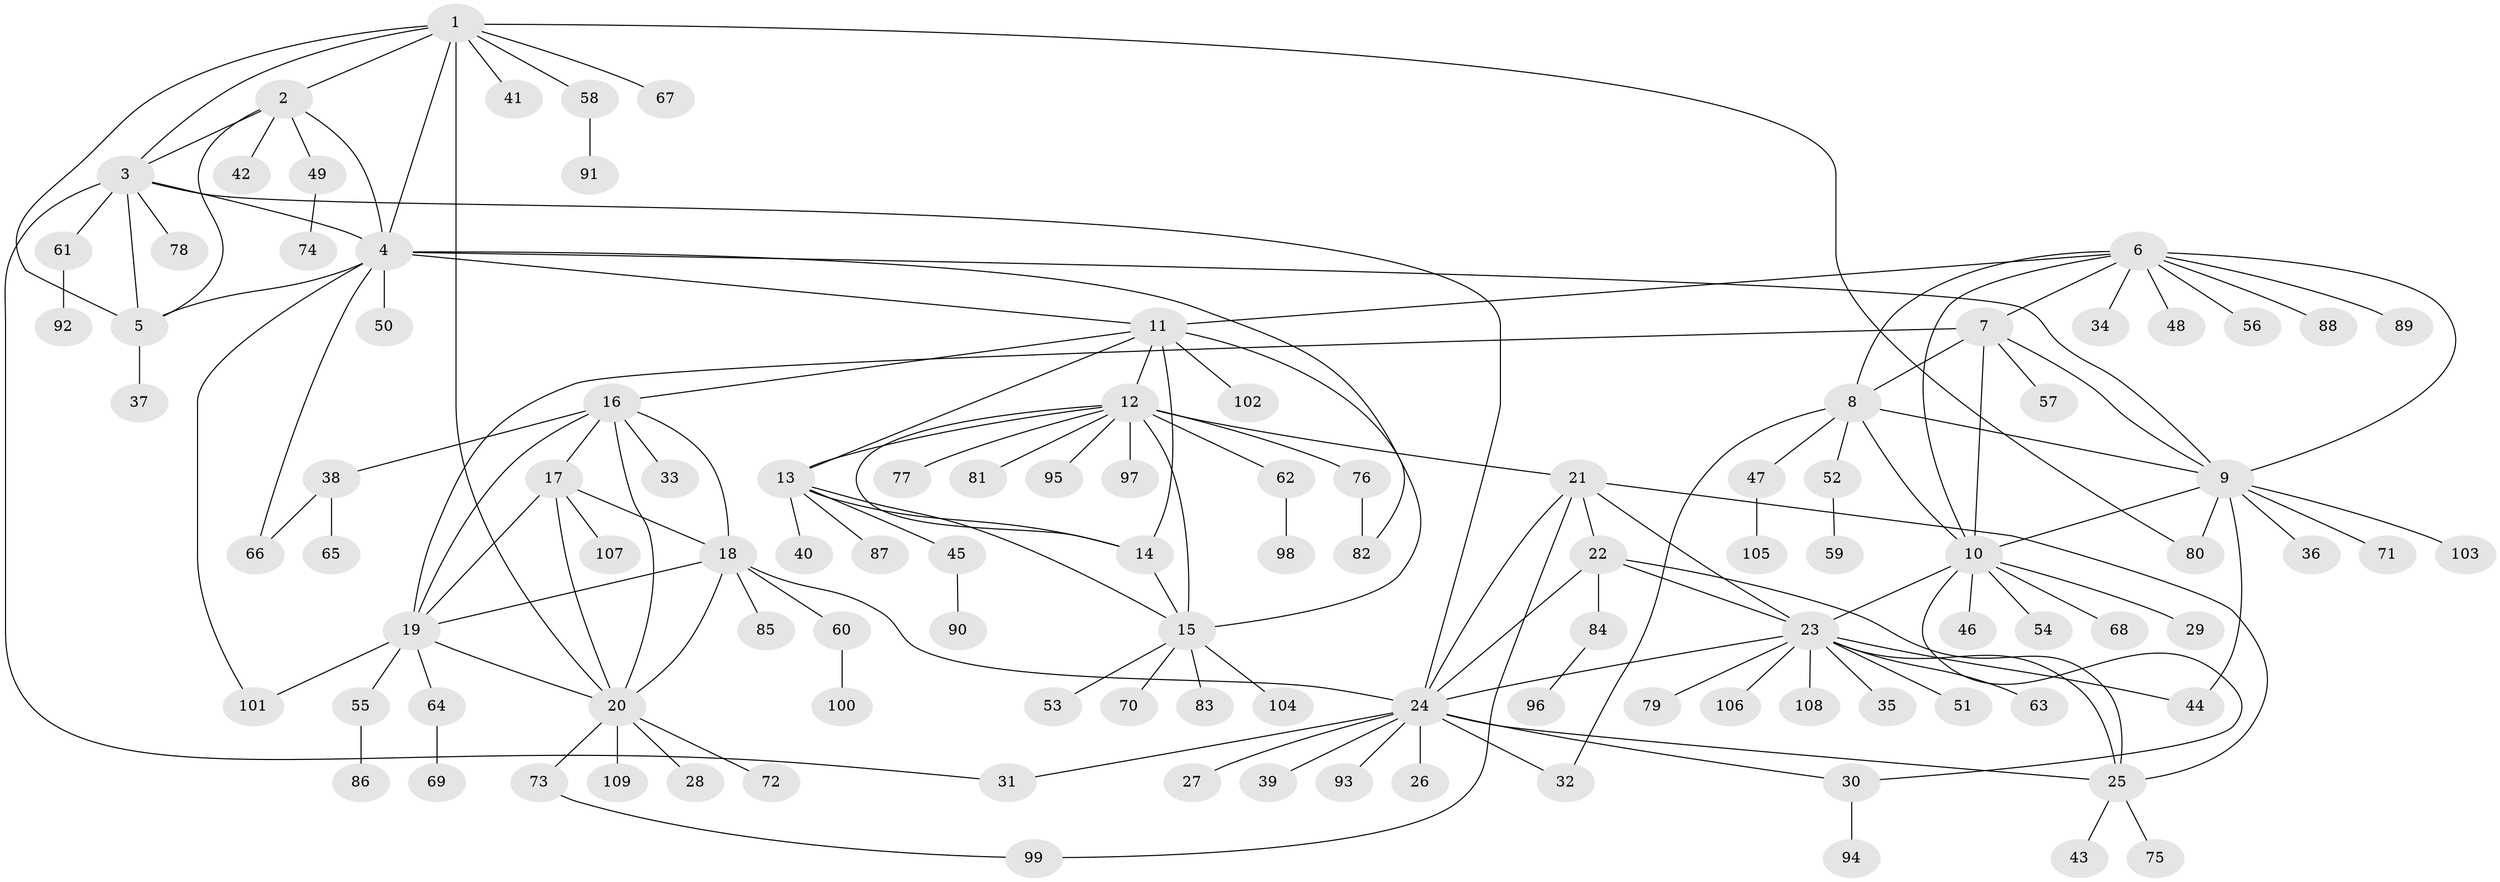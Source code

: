 // Generated by graph-tools (version 1.1) at 2025/50/03/09/25 03:50:43]
// undirected, 109 vertices, 153 edges
graph export_dot {
graph [start="1"]
  node [color=gray90,style=filled];
  1;
  2;
  3;
  4;
  5;
  6;
  7;
  8;
  9;
  10;
  11;
  12;
  13;
  14;
  15;
  16;
  17;
  18;
  19;
  20;
  21;
  22;
  23;
  24;
  25;
  26;
  27;
  28;
  29;
  30;
  31;
  32;
  33;
  34;
  35;
  36;
  37;
  38;
  39;
  40;
  41;
  42;
  43;
  44;
  45;
  46;
  47;
  48;
  49;
  50;
  51;
  52;
  53;
  54;
  55;
  56;
  57;
  58;
  59;
  60;
  61;
  62;
  63;
  64;
  65;
  66;
  67;
  68;
  69;
  70;
  71;
  72;
  73;
  74;
  75;
  76;
  77;
  78;
  79;
  80;
  81;
  82;
  83;
  84;
  85;
  86;
  87;
  88;
  89;
  90;
  91;
  92;
  93;
  94;
  95;
  96;
  97;
  98;
  99;
  100;
  101;
  102;
  103;
  104;
  105;
  106;
  107;
  108;
  109;
  1 -- 2;
  1 -- 3;
  1 -- 4;
  1 -- 5;
  1 -- 20;
  1 -- 41;
  1 -- 58;
  1 -- 67;
  1 -- 80;
  2 -- 3;
  2 -- 4;
  2 -- 5;
  2 -- 42;
  2 -- 49;
  3 -- 4;
  3 -- 5;
  3 -- 24;
  3 -- 31;
  3 -- 61;
  3 -- 78;
  4 -- 5;
  4 -- 9;
  4 -- 11;
  4 -- 50;
  4 -- 66;
  4 -- 82;
  4 -- 101;
  5 -- 37;
  6 -- 7;
  6 -- 8;
  6 -- 9;
  6 -- 10;
  6 -- 11;
  6 -- 34;
  6 -- 48;
  6 -- 56;
  6 -- 88;
  6 -- 89;
  7 -- 8;
  7 -- 9;
  7 -- 10;
  7 -- 19;
  7 -- 57;
  8 -- 9;
  8 -- 10;
  8 -- 32;
  8 -- 47;
  8 -- 52;
  9 -- 10;
  9 -- 36;
  9 -- 44;
  9 -- 71;
  9 -- 80;
  9 -- 103;
  10 -- 23;
  10 -- 29;
  10 -- 30;
  10 -- 46;
  10 -- 54;
  10 -- 68;
  11 -- 12;
  11 -- 13;
  11 -- 14;
  11 -- 15;
  11 -- 16;
  11 -- 102;
  12 -- 13;
  12 -- 14;
  12 -- 15;
  12 -- 21;
  12 -- 62;
  12 -- 76;
  12 -- 77;
  12 -- 81;
  12 -- 95;
  12 -- 97;
  13 -- 14;
  13 -- 15;
  13 -- 40;
  13 -- 45;
  13 -- 87;
  14 -- 15;
  15 -- 53;
  15 -- 70;
  15 -- 83;
  15 -- 104;
  16 -- 17;
  16 -- 18;
  16 -- 19;
  16 -- 20;
  16 -- 33;
  16 -- 38;
  17 -- 18;
  17 -- 19;
  17 -- 20;
  17 -- 107;
  18 -- 19;
  18 -- 20;
  18 -- 24;
  18 -- 60;
  18 -- 85;
  19 -- 20;
  19 -- 55;
  19 -- 64;
  19 -- 101;
  20 -- 28;
  20 -- 72;
  20 -- 73;
  20 -- 109;
  21 -- 22;
  21 -- 23;
  21 -- 24;
  21 -- 25;
  21 -- 99;
  22 -- 23;
  22 -- 24;
  22 -- 25;
  22 -- 84;
  23 -- 24;
  23 -- 25;
  23 -- 35;
  23 -- 44;
  23 -- 51;
  23 -- 63;
  23 -- 79;
  23 -- 106;
  23 -- 108;
  24 -- 25;
  24 -- 26;
  24 -- 27;
  24 -- 30;
  24 -- 31;
  24 -- 32;
  24 -- 39;
  24 -- 93;
  25 -- 43;
  25 -- 75;
  30 -- 94;
  38 -- 65;
  38 -- 66;
  45 -- 90;
  47 -- 105;
  49 -- 74;
  52 -- 59;
  55 -- 86;
  58 -- 91;
  60 -- 100;
  61 -- 92;
  62 -- 98;
  64 -- 69;
  73 -- 99;
  76 -- 82;
  84 -- 96;
}
